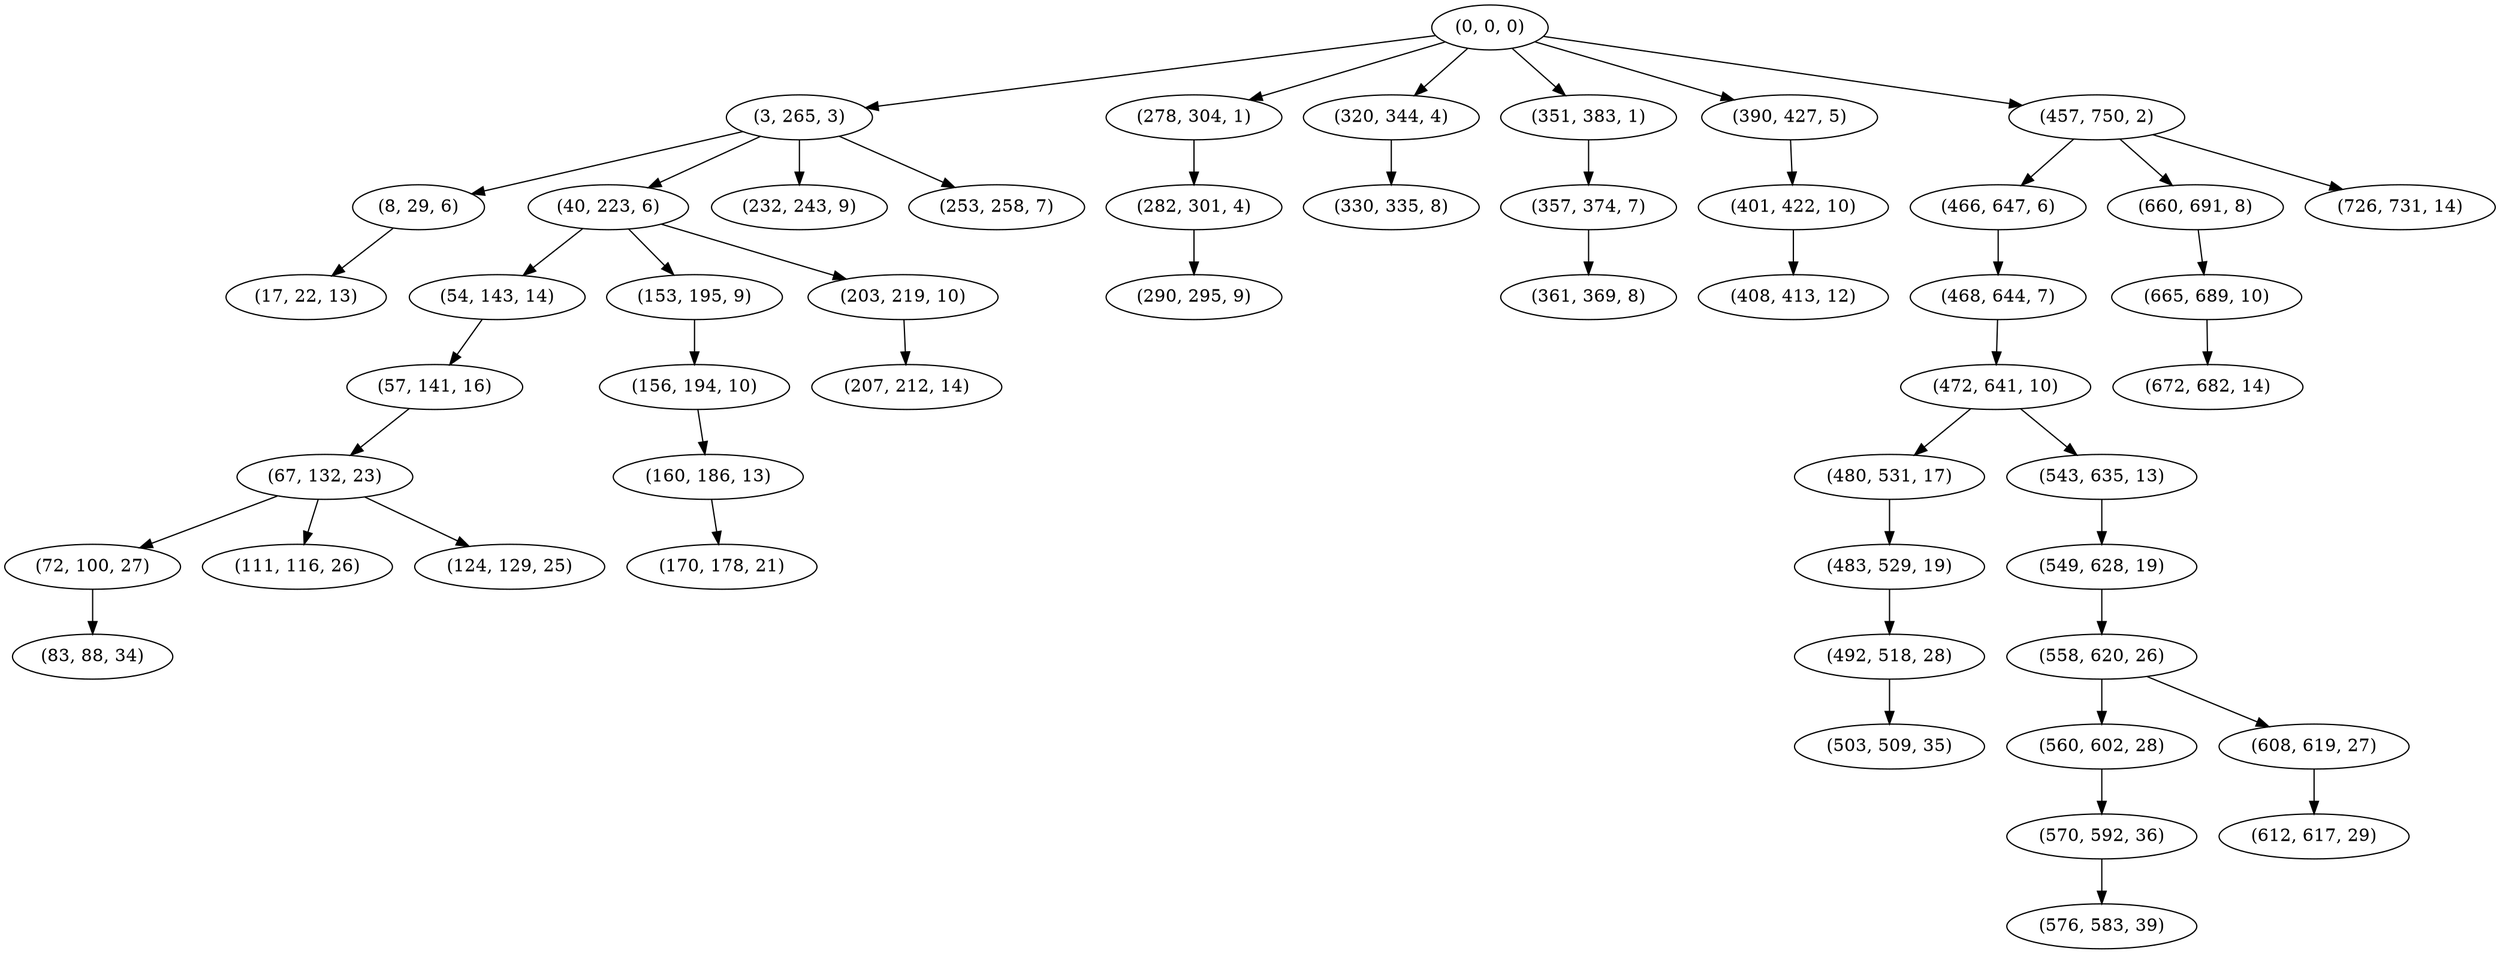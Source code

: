 digraph tree {
    "(0, 0, 0)";
    "(3, 265, 3)";
    "(8, 29, 6)";
    "(17, 22, 13)";
    "(40, 223, 6)";
    "(54, 143, 14)";
    "(57, 141, 16)";
    "(67, 132, 23)";
    "(72, 100, 27)";
    "(83, 88, 34)";
    "(111, 116, 26)";
    "(124, 129, 25)";
    "(153, 195, 9)";
    "(156, 194, 10)";
    "(160, 186, 13)";
    "(170, 178, 21)";
    "(203, 219, 10)";
    "(207, 212, 14)";
    "(232, 243, 9)";
    "(253, 258, 7)";
    "(278, 304, 1)";
    "(282, 301, 4)";
    "(290, 295, 9)";
    "(320, 344, 4)";
    "(330, 335, 8)";
    "(351, 383, 1)";
    "(357, 374, 7)";
    "(361, 369, 8)";
    "(390, 427, 5)";
    "(401, 422, 10)";
    "(408, 413, 12)";
    "(457, 750, 2)";
    "(466, 647, 6)";
    "(468, 644, 7)";
    "(472, 641, 10)";
    "(480, 531, 17)";
    "(483, 529, 19)";
    "(492, 518, 28)";
    "(503, 509, 35)";
    "(543, 635, 13)";
    "(549, 628, 19)";
    "(558, 620, 26)";
    "(560, 602, 28)";
    "(570, 592, 36)";
    "(576, 583, 39)";
    "(608, 619, 27)";
    "(612, 617, 29)";
    "(660, 691, 8)";
    "(665, 689, 10)";
    "(672, 682, 14)";
    "(726, 731, 14)";
    "(0, 0, 0)" -> "(3, 265, 3)";
    "(0, 0, 0)" -> "(278, 304, 1)";
    "(0, 0, 0)" -> "(320, 344, 4)";
    "(0, 0, 0)" -> "(351, 383, 1)";
    "(0, 0, 0)" -> "(390, 427, 5)";
    "(0, 0, 0)" -> "(457, 750, 2)";
    "(3, 265, 3)" -> "(8, 29, 6)";
    "(3, 265, 3)" -> "(40, 223, 6)";
    "(3, 265, 3)" -> "(232, 243, 9)";
    "(3, 265, 3)" -> "(253, 258, 7)";
    "(8, 29, 6)" -> "(17, 22, 13)";
    "(40, 223, 6)" -> "(54, 143, 14)";
    "(40, 223, 6)" -> "(153, 195, 9)";
    "(40, 223, 6)" -> "(203, 219, 10)";
    "(54, 143, 14)" -> "(57, 141, 16)";
    "(57, 141, 16)" -> "(67, 132, 23)";
    "(67, 132, 23)" -> "(72, 100, 27)";
    "(67, 132, 23)" -> "(111, 116, 26)";
    "(67, 132, 23)" -> "(124, 129, 25)";
    "(72, 100, 27)" -> "(83, 88, 34)";
    "(153, 195, 9)" -> "(156, 194, 10)";
    "(156, 194, 10)" -> "(160, 186, 13)";
    "(160, 186, 13)" -> "(170, 178, 21)";
    "(203, 219, 10)" -> "(207, 212, 14)";
    "(278, 304, 1)" -> "(282, 301, 4)";
    "(282, 301, 4)" -> "(290, 295, 9)";
    "(320, 344, 4)" -> "(330, 335, 8)";
    "(351, 383, 1)" -> "(357, 374, 7)";
    "(357, 374, 7)" -> "(361, 369, 8)";
    "(390, 427, 5)" -> "(401, 422, 10)";
    "(401, 422, 10)" -> "(408, 413, 12)";
    "(457, 750, 2)" -> "(466, 647, 6)";
    "(457, 750, 2)" -> "(660, 691, 8)";
    "(457, 750, 2)" -> "(726, 731, 14)";
    "(466, 647, 6)" -> "(468, 644, 7)";
    "(468, 644, 7)" -> "(472, 641, 10)";
    "(472, 641, 10)" -> "(480, 531, 17)";
    "(472, 641, 10)" -> "(543, 635, 13)";
    "(480, 531, 17)" -> "(483, 529, 19)";
    "(483, 529, 19)" -> "(492, 518, 28)";
    "(492, 518, 28)" -> "(503, 509, 35)";
    "(543, 635, 13)" -> "(549, 628, 19)";
    "(549, 628, 19)" -> "(558, 620, 26)";
    "(558, 620, 26)" -> "(560, 602, 28)";
    "(558, 620, 26)" -> "(608, 619, 27)";
    "(560, 602, 28)" -> "(570, 592, 36)";
    "(570, 592, 36)" -> "(576, 583, 39)";
    "(608, 619, 27)" -> "(612, 617, 29)";
    "(660, 691, 8)" -> "(665, 689, 10)";
    "(665, 689, 10)" -> "(672, 682, 14)";
}
